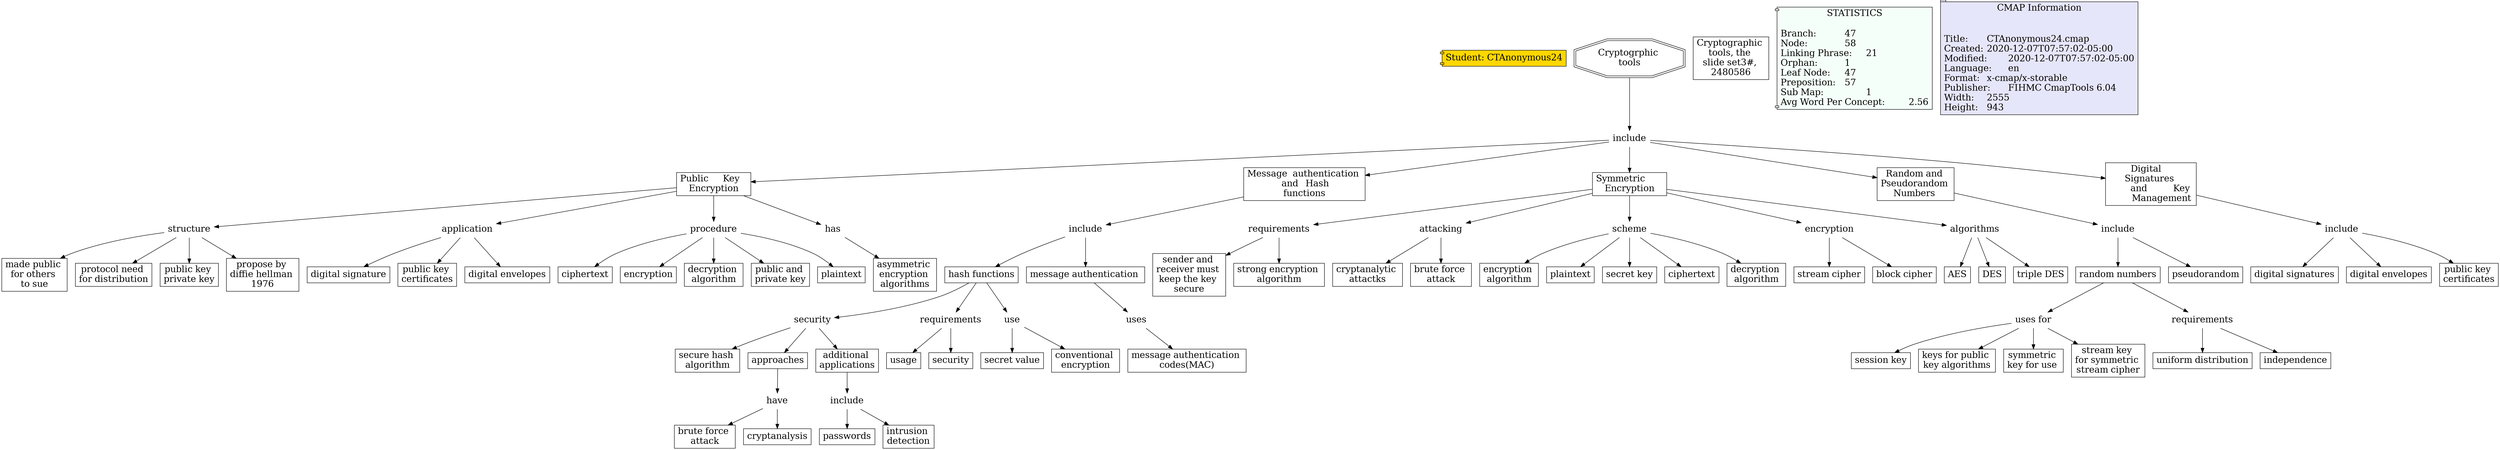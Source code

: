 // The Round Table
digraph {
	Student [label="Student: CTAnonymous24" fillcolor=gold fontsize=20 shape=component style=filled]
	"1RRFLLMTT-1NLQ7FP-1NG" [label=requirements fontsize=20 shape=none]
	"1RRFLQ1GP-29P4NSQ-1XB" [label="sender and 
receiver must 
keep the key 
secure" fillcolor=white fontsize=20 shape=rect style=filled]
	"1RRFLLMTT-1NLQ7FP-1NG" -> "1RRFLQ1GP-29P4NSQ-1XB" [constraint=true]
	"1RRFSCJXL-1HK1GBX-8VY" [label=security fontsize=20 shape=none]
	"1RRFT832K-JLHLFM-94N" [label="secure hash 
algorithm" fillcolor=white fontsize=20 shape=rect style=filled]
	"1RRFSCJXL-1HK1GBX-8VY" -> "1RRFT832K-JLHLFM-94N" [constraint=true]
	"1RRDLTTZ9-ZV2QGT-WR" [label="Public 	Key	 
Encryption" fillcolor=white fontsize=20 shape=rect style=filled]
	"1RRFQ04T9-1QZH3L6-3LJ" [label=structure fontsize=20 shape=none]
	"1RRDLTTZ9-ZV2QGT-WR" -> "1RRFQ04T9-1QZH3L6-3LJ" [constraint=true]
	"1RRFRBNDG-26G5KCM-6CH" [label="uses for" fontsize=20 shape=none]
	"1RRFRF5GX-1SCNNH3-6K0" [label="session key
" fillcolor=white fontsize=20 shape=rect style=filled]
	"1RRFRBNDG-26G5KCM-6CH" -> "1RRFRF5GX-1SCNNH3-6K0" [constraint=true]
	"1RRFQ04T9-1QZH3L6-3LJ" [label=structure fontsize=20 shape=none]
	"1RRFQ1432-10PMRF1-3WX" [label="made public 
for others 
to sue" fillcolor=white fontsize=20 shape=rect style=filled]
	"1RRFQ04T9-1QZH3L6-3LJ" -> "1RRFQ1432-10PMRF1-3WX" [constraint=true]
	"1RRFS7RY4-19K6GYL-8KD" [label=requirements fontsize=20 shape=none]
	"1RRFS7RY4-1DZNHRW-8K9" [label=usage fillcolor=white fontsize=20 shape=rect style=filled]
	"1RRFS7RY4-19K6GYL-8KD" -> "1RRFS7RY4-1DZNHRW-8K9" [constraint=true]
	"1RRDLP0KD-ZNRPXW-MJ" [label="Cryptogrphic 
tools" fillcolor=white fontsize=20 shape=doubleoctagon style=filled]
	"1RRFQX0C1-QS9ZFK-5CK" [label=include fontsize=20 shape=none]
	"1RRDLP0KD-ZNRPXW-MJ" -> "1RRFQX0C1-QS9ZFK-5CK" [constraint=true]
	"1RRFRZJFF-1NVBQXX-7VQ" [label="hash functions
" fillcolor=white fontsize=20 shape=rect style=filled]
	"1RRFS6G1N-TGYVQP-8C9" [label=use fontsize=20 shape=none]
	"1RRFRZJFF-1NVBQXX-7VQ" -> "1RRFS6G1N-TGYVQP-8C9" [constraint=true]
	"1RRFQX0C1-QS9ZFK-5CK" [label=include fontsize=20 shape=none]
	"1RRDLTT0W-1TNRGFK-WM" [label="Message	 authentication 
	and	 Hash	 
functions" fillcolor=white fontsize=20 shape=rect style=filled]
	"1RRFQX0C1-QS9ZFK-5CK" -> "1RRDLTT0W-1TNRGFK-WM" [constraint=true]
	"1RRFS6G1N-TGYVQP-8C9" [label=use fontsize=20 shape=none]
	"1RRFS70DX-39NPRB-8F3" [label="secret value
" fillcolor=white fontsize=20 shape=rect style=filled]
	"1RRFS6G1N-TGYVQP-8C9" -> "1RRFS70DX-39NPRB-8F3" [constraint=true]
	"1RRDLTPQS-1550NVC-WH" [label="Symmetric	 
Encryption" fillcolor=white fontsize=20 shape=rect style=filled]
	"1RRFLGWBS-1BQKTP7-1GJ" [label=attacking fontsize=20 shape=none]
	"1RRDLTPQS-1550NVC-WH" -> "1RRFLGWBS-1BQKTP7-1GJ" [constraint=true]
	"1RRFSCJXL-1HK1GBX-8VY" [label=security fontsize=20 shape=none]
	"1RRFSCJXL-18X8589-8VV" [label=approaches fillcolor=white fontsize=20 shape=rect style=filled]
	"1RRFSCJXL-1HK1GBX-8VY" -> "1RRFSCJXL-18X8589-8VV" [constraint=true]
	"1RRFL79XS-20S0VQG-16N" [label=scheme fontsize=20 shape=none]
	"1RRFL55Q9-1KKC8P1-XZ" [label="encryption 
algorithm" fillcolor=white fontsize=20 shape=rect style=filled]
	"1RRFL79XS-20S0VQG-16N" -> "1RRFL55Q9-1KKC8P1-XZ" [constraint=true]
	"1RRFRK7DK-1002TMK-72T" [label=include fontsize=20 shape=none]
	"1RRFRK7DK-K30Z9Z-72Q" [label="digital signatures
" fillcolor=white fontsize=20 shape=rect style=filled]
	"1RRFRK7DK-1002TMK-72T" -> "1RRFRK7DK-K30Z9Z-72Q" [constraint=true]
	"1RRFRBNDG-26G5KCM-6CH" [label="uses for" fontsize=20 shape=none]
	"1RRFRBNCZ-1KX55P5-6CD" [label="keys for public 
key algorithms
" fillcolor=white fontsize=20 shape=rect style=filled]
	"1RRFRBNDG-26G5KCM-6CH" -> "1RRFRBNCZ-1KX55P5-6CD" [constraint=true]
	"1RRFLGWBS-1BQKTP7-1GJ" [label=attacking fontsize=20 shape=none]
	"1RRFLGWBS-1VKHHNP-1GF" [label="cryptanalytic 
attactks" fillcolor=white fontsize=20 shape=rect style=filled]
	"1RRFLGWBS-1BQKTP7-1GJ" -> "1RRFLGWBS-1VKHHNP-1GF" [constraint=true]
	"1RRFR6RZ8-1R1VKMZ-634" [label=include fontsize=20 shape=none]
	"1RRFR6RZ8-820413-631" [label="random numbers
" fillcolor=white fontsize=20 shape=rect style=filled]
	"1RRFR6RZ8-1R1VKMZ-634" -> "1RRFR6RZ8-820413-631" [constraint=true]
	"1RRFM4JD6-R7CDJH-2F0" [label=encryption fontsize=20 shape=none]
	"1RRFM2WHD-YYZFPB-26K" [label="stream cipher
" fillcolor=white fontsize=20 shape=rect style=filled]
	"1RRFM4JD6-R7CDJH-2F0" -> "1RRFM2WHD-YYZFPB-26K" [constraint=true]
	"1RRFRFXH0-DGWQRS-6NW" [label=requirements fontsize=20 shape=none]
	"1RRFRFXH0-X7NQ6M-6NS" [label="uniform distribution
" fillcolor=white fontsize=20 shape=rect style=filled]
	"1RRFRFXH0-DGWQRS-6NW" -> "1RRFRFXH0-X7NQ6M-6NS" [constraint=true]
	"1RRFLGWBS-1BQKTP7-1GJ" [label=attacking fontsize=20 shape=none]
	"1RRFLHND6-14DGRQL-1J5" [label="brute force 
attack" fillcolor=white fontsize=20 shape=rect style=filled]
	"1RRFLGWBS-1BQKTP7-1GJ" -> "1RRFLHND6-14DGRQL-1J5" [constraint=true]
	"1RRFM69H6-XHBHLD-2KP" [label=algorithms fontsize=20 shape=none]
	"1RRFM7GVL-F5PX15-2N7" [label=AES fillcolor=white fontsize=20 shape=rect style=filled]
	"1RRFM69H6-XHBHLD-2KP" -> "1RRFM7GVL-F5PX15-2N7" [constraint=true]
	"1RRDLTPQS-1550NVC-WH" [label="Symmetric	 
Encryption" fillcolor=white fontsize=20 shape=rect style=filled]
	"1RRFL79XS-20S0VQG-16N" [label=scheme fontsize=20 shape=none]
	"1RRDLTPQS-1550NVC-WH" -> "1RRFL79XS-20S0VQG-16N" [constraint=true]
	"1RRFSCJXL-18X8589-8VV" [label=approaches fillcolor=white fontsize=20 shape=rect style=filled]
	"1RRFT98W3-2BRXNV2-977" [label=have fontsize=20 shape=none]
	"1RRFSCJXL-18X8589-8VV" -> "1RRFT98W3-2BRXNV2-977" [constraint=true]
	"1RRFQX0C1-QS9ZFK-5CK" [label=include fontsize=20 shape=none]
	"1RRDLTWLW-1SWV2S8-X0" [label="Random and 
Pseudorandom 
Numbers " fillcolor=white fontsize=20 shape=rect style=filled]
	"1RRFQX0C1-QS9ZFK-5CK" -> "1RRDLTWLW-1SWV2S8-X0" [constraint=true]
	"1RRFRBNDG-26G5KCM-6CH" [label="uses for" fontsize=20 shape=none]
	"1RRFRDHGH-9C7LYH-6HM" [label="symmetric 
key for use 
" fillcolor=white fontsize=20 shape=rect style=filled]
	"1RRFRBNDG-26G5KCM-6CH" -> "1RRFRDHGH-9C7LYH-6HM" [constraint=true]
	"1RRFM69H6-XHBHLD-2KP" [label=algorithms fontsize=20 shape=none]
	"1RRFM69H6-KVTQ2T-2KL" [label=DES fillcolor=white fontsize=20 shape=rect style=filled]
	"1RRFM69H6-XHBHLD-2KP" -> "1RRFM69H6-KVTQ2T-2KL" [constraint=true]
	"1RRFL79XS-20S0VQG-16N" [label=scheme fontsize=20 shape=none]
	"1RRFL3M5X-14N6KGS-WR" [label=plaintext fillcolor=white fontsize=20 shape=rect style=filled]
	"1RRFL79XS-20S0VQG-16N" -> "1RRFL3M5X-14N6KGS-WR" [constraint=true]
	"1RRFM69H6-XHBHLD-2KP" [label=algorithms fontsize=20 shape=none]
	"1RRFM73Z0-29K23NK-2MB" [label="triple DES
" fillcolor=white fontsize=20 shape=rect style=filled]
	"1RRFM69H6-XHBHLD-2KP" -> "1RRFM73Z0-29K23NK-2MB" [constraint=true]
	"1RRFR236M-GH03MX-5R1" [label=application fontsize=20 shape=none]
	"1RRFR236M-R26H8F-5QY" [label="digital signature
" fillcolor=white fontsize=20 shape=rect style=filled]
	"1RRFR236M-GH03MX-5R1" -> "1RRFR236M-R26H8F-5QY" [constraint=true]
	"1RRFTCYCG-1DCJPJK-9DK" [label=include fontsize=20 shape=none]
	"1RRFTBYND-19ZW109-99W" [label=passwords fillcolor=white fontsize=20 shape=rect style=filled]
	"1RRFTCYCG-1DCJPJK-9DK" -> "1RRFTBYND-19ZW109-99W" [constraint=true]
	"1RRFLLMTT-1NLQ7FP-1NG" [label=requirements fontsize=20 shape=none]
	"1RRFLLMTT-2DS8TP1-1NC" [label="strong encryption 
algorithm" fillcolor=white fontsize=20 shape=rect style=filled]
	"1RRFLLMTT-1NLQ7FP-1NG" -> "1RRFLLMTT-2DS8TP1-1NC" [constraint=true]
	"1RRFRZJFF-1NVBQXX-7VQ" [label="hash functions
" fillcolor=white fontsize=20 shape=rect style=filled]
	"1RRFSCJXL-1HK1GBX-8VY" [label=security fontsize=20 shape=none]
	"1RRFRZJFF-1NVBQXX-7VQ" -> "1RRFSCJXL-1HK1GBX-8VY" [constraint=true]
	"1RRFL79XS-20S0VQG-16N" [label=scheme fontsize=20 shape=none]
	"1RRFL5JKW-1HM5BJ9-YS" [label="secret key
" fillcolor=white fontsize=20 shape=rect style=filled]
	"1RRFL79XS-20S0VQG-16N" -> "1RRFL5JKW-1HM5BJ9-YS" [constraint=true]
	"1RRFQ65MP-J1KHNK-4G8" [label=procedure fontsize=20 shape=none]
	"1RRFQ71LC-95FNP-4JP" [label=ciphertext fillcolor=white fontsize=20 shape=rect style=filled]
	"1RRFQ65MP-J1KHNK-4G8" -> "1RRFQ71LC-95FNP-4JP" [constraint=true]
	"1RRFQ65MP-J1KHNK-4G8" [label=procedure fontsize=20 shape=none]
	"1RRFQ6WDB-1T6874S-4HQ" [label=encryption fillcolor=white fontsize=20 shape=rect style=filled]
	"1RRFQ65MP-J1KHNK-4G8" -> "1RRFQ6WDB-1T6874S-4HQ" [constraint=true]
	"1RRFR6RZ8-1R1VKMZ-634" [label=include fontsize=20 shape=none]
	"1RRFR774J-1MBHDQK-64P" [label=pseudorandom fillcolor=white fontsize=20 shape=rect style=filled]
	"1RRFR6RZ8-1R1VKMZ-634" -> "1RRFR774J-1MBHDQK-64P" [constraint=true]
	"1RRFQX0C1-QS9ZFK-5CK" [label=include fontsize=20 shape=none]
	"1RRDLTVT2-9KH472-WW" [label=" Digital	 
Signatures 
	and 	Key 
	Management" fillcolor=white fontsize=20 shape=rect style=filled]
	"1RRFQX0C1-QS9ZFK-5CK" -> "1RRDLTVT2-9KH472-WW" [constraint=true]
	"1RRFQ04T9-1QZH3L6-3LJ" [label=structure fontsize=20 shape=none]
	"1RRFQ1NYZ-28RQNKS-40F" [label="protocol need 
for distribution
" fillcolor=white fontsize=20 shape=rect style=filled]
	"1RRFQ04T9-1QZH3L6-3LJ" -> "1RRFQ1NYZ-28RQNKS-40F" [constraint=true]
	"1RRDLTPQS-1550NVC-WH" [label="Symmetric	 
Encryption" fillcolor=white fontsize=20 shape=rect style=filled]
	"1RRFM4JD6-R7CDJH-2F0" [label=encryption fontsize=20 shape=none]
	"1RRDLTPQS-1550NVC-WH" -> "1RRFM4JD6-R7CDJH-2F0" [constraint=true]
	"1RRFRK7DK-1002TMK-72T" [label=include fontsize=20 shape=none]
	"1RRFRLX19-46N4B4-7D7" [label="digital envelopes
" fillcolor=white fontsize=20 shape=rect style=filled]
	"1RRFRK7DK-1002TMK-72T" -> "1RRFRLX19-46N4B4-7D7" [constraint=true]
	"1RRFQ65MP-J1KHNK-4G8" [label=procedure fontsize=20 shape=none]
	"1RRFQ8LTL-16GGG28-4M1" [label="decryption 
algorithm" fillcolor=white fontsize=20 shape=rect style=filled]
	"1RRFQ65MP-J1KHNK-4G8" -> "1RRFQ8LTL-16GGG28-4M1" [constraint=true]
	"1RRFT8LGD-1W527CZ-95V" [label="additional 
applications" fillcolor=white fontsize=20 shape=rect style=filled]
	"1RRFTCYCG-1DCJPJK-9DK" [label=include fontsize=20 shape=none]
	"1RRFT8LGD-1W527CZ-95V" -> "1RRFTCYCG-1DCJPJK-9DK" [constraint=true]
	"1RRFR0LPW-2H4KYH-5L6" [label=has fontsize=20 shape=none]
	"1RRFR0LPW-2CWFFRR-5L3" [label="asymmetric 
encryption 
algorithms" fillcolor=white fontsize=20 shape=rect style=filled]
	"1RRFR0LPW-2H4KYH-5L6" -> "1RRFR0LPW-2CWFFRR-5L3" [constraint=true]
	"1RRFT98W3-2BRXNV2-977" [label=have fontsize=20 shape=none]
	"1RRFTB6ZP-LT2ZC7-98N" [label="brute force 
attack" fillcolor=white fontsize=20 shape=rect style=filled]
	"1RRFT98W3-2BRXNV2-977" -> "1RRFTB6ZP-LT2ZC7-98N" [constraint=true]
	"1RRDLTWLW-1SWV2S8-X0" [label="Random and 
Pseudorandom 
Numbers " fillcolor=white fontsize=20 shape=rect style=filled]
	"1RRFR6RZ8-1R1VKMZ-634" [label=include fontsize=20 shape=none]
	"1RRDLTWLW-1SWV2S8-X0" -> "1RRFR6RZ8-1R1VKMZ-634" [constraint=true]
	"1RRFRYTRM-1XTGC7S-7ST" [label=include fontsize=20 shape=none]
	"1RRFRYTR4-4TBBWB-7SQ" [label="message authentication 
" fillcolor=white fontsize=20 shape=rect style=filled]
	"1RRFRYTRM-1XTGC7S-7ST" -> "1RRFRYTR4-4TBBWB-7SQ" [constraint=true]
	"1RRFSCJXL-1HK1GBX-8VY" [label=security fontsize=20 shape=none]
	"1RRFT8LGD-1W527CZ-95V" [label="additional 
applications" fillcolor=white fontsize=20 shape=rect style=filled]
	"1RRFSCJXL-1HK1GBX-8VY" -> "1RRFT8LGD-1W527CZ-95V" [constraint=true]
	"1RRFR6RZ8-820413-631" [label="random numbers
" fillcolor=white fontsize=20 shape=rect style=filled]
	"1RRFRFXH0-DGWQRS-6NW" [label=requirements fontsize=20 shape=none]
	"1RRFR6RZ8-820413-631" -> "1RRFRFXH0-DGWQRS-6NW" [constraint=true]
	"1RRDLTTZ9-ZV2QGT-WR" [label="Public 	Key	 
Encryption" fillcolor=white fontsize=20 shape=rect style=filled]
	"1RRFR0LPW-2H4KYH-5L6" [label=has fontsize=20 shape=none]
	"1RRDLTTZ9-ZV2QGT-WR" -> "1RRFR0LPW-2H4KYH-5L6" [constraint=true]
	"1RRFS6G1N-TGYVQP-8C9" [label=use fontsize=20 shape=none]
	"1RRFS6G1N-1D2PFXG-8C6" [label="conventional 
encryption" fillcolor=white fontsize=20 shape=rect style=filled]
	"1RRFS6G1N-TGYVQP-8C9" -> "1RRFS6G1N-1D2PFXG-8C6" [constraint=true]
	"1RRDLTPQS-1550NVC-WH" [label="Symmetric	 
Encryption" fillcolor=white fontsize=20 shape=rect style=filled]
	"1RRFLLMTT-1NLQ7FP-1NG" [label=requirements fontsize=20 shape=none]
	"1RRDLTPQS-1550NVC-WH" -> "1RRFLLMTT-1NLQ7FP-1NG" [constraint=true]
	"1RRFQ04T9-1QZH3L6-3LJ" [label=structure fontsize=20 shape=none]
	"1RRFQ0Z53-295TT42-3WB" [label="public key 
private key
" fillcolor=white fontsize=20 shape=rect style=filled]
	"1RRFQ04T9-1QZH3L6-3LJ" -> "1RRFQ0Z53-295TT42-3WB" [constraint=true]
	"1RRFR6RZ8-820413-631" [label="random numbers
" fillcolor=white fontsize=20 shape=rect style=filled]
	"1RRFRBNDG-26G5KCM-6CH" [label="uses for" fontsize=20 shape=none]
	"1RRFR6RZ8-820413-631" -> "1RRFRBNDG-26G5KCM-6CH" [constraint=true]
	"1RRFTCYCG-1DCJPJK-9DK" [label=include fontsize=20 shape=none]
	"1RRFTD5PR-24T20W0-9FG" [label="intrusion 
detection" fillcolor=white fontsize=20 shape=rect style=filled]
	"1RRFTCYCG-1DCJPJK-9DK" -> "1RRFTD5PR-24T20W0-9FG" [constraint=true]
	"1RRFRBNDG-26G5KCM-6CH" [label="uses for" fontsize=20 shape=none]
	"1RRFRCM9L-N3RS78-6FP" [label="stream key 
for symmetric 
stream cipher
" fillcolor=white fontsize=20 shape=rect style=filled]
	"1RRFRBNDG-26G5KCM-6CH" -> "1RRFRCM9L-N3RS78-6FP" [constraint=true]
	"1RRFRK7DK-1002TMK-72T" [label=include fontsize=20 shape=none]
	"1RRFRLF44-1TBV5YY-784" [label="public key 
certificates" fillcolor=white fontsize=20 shape=rect style=filled]
	"1RRFRK7DK-1002TMK-72T" -> "1RRFRLF44-1TBV5YY-784" [constraint=true]
	"1RRDLTPQS-1550NVC-WH" [label="Symmetric	 
Encryption" fillcolor=white fontsize=20 shape=rect style=filled]
	"1RRFM69H6-XHBHLD-2KP" [label=algorithms fontsize=20 shape=none]
	"1RRDLTPQS-1550NVC-WH" -> "1RRFM69H6-XHBHLD-2KP" [constraint=true]
	"1RRFT98W3-2BRXNV2-977" [label=have fontsize=20 shape=none]
	"1RRFT98W3-27PF1FV-974" [label=cryptanalysis fillcolor=white fontsize=20 shape=rect style=filled]
	"1RRFT98W3-2BRXNV2-977" -> "1RRFT98W3-27PF1FV-974" [constraint=true]
	"1RRFL79XS-20S0VQG-16N" [label=scheme fontsize=20 shape=none]
	"1RRFL61SD-N1XFCL-12C" [label=ciphertext fillcolor=white fontsize=20 shape=rect style=filled]
	"1RRFL79XS-20S0VQG-16N" -> "1RRFL61SD-N1XFCL-12C" [constraint=true]
	"1RRFQX0C1-QS9ZFK-5CK" [label=include fontsize=20 shape=none]
	"1RRDLTPQS-1550NVC-WH" [label="Symmetric	 
Encryption" fillcolor=white fontsize=20 shape=rect style=filled]
	"1RRFQX0C1-QS9ZFK-5CK" -> "1RRDLTPQS-1550NVC-WH" [constraint=true]
	"1RRDLTTZ9-ZV2QGT-WR" [label="Public 	Key	 
Encryption" fillcolor=white fontsize=20 shape=rect style=filled]
	"1RRFQ65MP-J1KHNK-4G8" [label=procedure fontsize=20 shape=none]
	"1RRDLTTZ9-ZV2QGT-WR" -> "1RRFQ65MP-J1KHNK-4G8" [constraint=true]
	"1RRFR236M-GH03MX-5R1" [label=application fontsize=20 shape=none]
	"1RRFR2SN1-XK67CK-5SQ" [label="public key 
certificates" fillcolor=white fontsize=20 shape=rect style=filled]
	"1RRFR236M-GH03MX-5R1" -> "1RRFR2SN1-XK67CK-5SQ" [constraint=true]
	"1RRFS7RY4-19K6GYL-8KD" [label=requirements fontsize=20 shape=none]
	"1RRFS8CSR-1CZYNGY-8LS" [label=security fillcolor=white fontsize=20 shape=rect style=filled]
	"1RRFS7RY4-19K6GYL-8KD" -> "1RRFS8CSR-1CZYNGY-8LS" [constraint=true]
	"1RRFL79XS-20S0VQG-16N" [label=scheme fontsize=20 shape=none]
	"1RRFL6GY7-2D6GWJ-15P" [label="decryption 
algorithm" fillcolor=white fontsize=20 shape=rect style=filled]
	"1RRFL79XS-20S0VQG-16N" -> "1RRFL6GY7-2D6GWJ-15P" [constraint=true]
	"1RRFRFXH0-DGWQRS-6NW" [label=requirements fontsize=20 shape=none]
	"1RRFRGW6C-18R8DKZ-6QT" [label=independence fillcolor=white fontsize=20 shape=rect style=filled]
	"1RRFRFXH0-DGWQRS-6NW" -> "1RRFRGW6C-18R8DKZ-6QT" [constraint=true]
	"1RRFS4X6F-1N2Q2HL-85J" [label=uses fontsize=20 shape=none]
	"1RRFS4X5X-20V1XNL-85F" [label="message authentication 
codes(MAC)" fillcolor=white fontsize=20 shape=rect style=filled]
	"1RRFS4X6F-1N2Q2HL-85J" -> "1RRFS4X5X-20V1XNL-85F" [constraint=true]
	"1RRFQ65MP-J1KHNK-4G8" [label=procedure fontsize=20 shape=none]
	"1RRFQ6Z06-61XBZC-4J6" [label="public and 
private key
" fillcolor=white fontsize=20 shape=rect style=filled]
	"1RRFQ65MP-J1KHNK-4G8" -> "1RRFQ6Z06-61XBZC-4J6" [constraint=true]
	"1RRFRZJFF-1NVBQXX-7VQ" [label="hash functions
" fillcolor=white fontsize=20 shape=rect style=filled]
	"1RRFS7RY4-19K6GYL-8KD" [label=requirements fontsize=20 shape=none]
	"1RRFRZJFF-1NVBQXX-7VQ" -> "1RRFS7RY4-19K6GYL-8KD" [constraint=true]
	"1RRFQ65MP-J1KHNK-4G8" [label=procedure fontsize=20 shape=none]
	"1RRFQ65MP-PTJ9XH-4G5" [label=plaintext fillcolor=white fontsize=20 shape=rect style=filled]
	"1RRFQ65MP-J1KHNK-4G8" -> "1RRFQ65MP-PTJ9XH-4G5" [constraint=true]
	"1RRFQX0C1-QS9ZFK-5CK" [label=include fontsize=20 shape=none]
	"1RRDLTTZ9-ZV2QGT-WR" [label="Public 	Key	 
Encryption" fillcolor=white fontsize=20 shape=rect style=filled]
	"1RRFQX0C1-QS9ZFK-5CK" -> "1RRDLTTZ9-ZV2QGT-WR" [constraint=true]
	"1RRFRYTRM-1XTGC7S-7ST" [label=include fontsize=20 shape=none]
	"1RRFRZJFF-1NVBQXX-7VQ" [label="hash functions
" fillcolor=white fontsize=20 shape=rect style=filled]
	"1RRFRYTRM-1XTGC7S-7ST" -> "1RRFRZJFF-1NVBQXX-7VQ" [constraint=true]
	"1RRFR236M-GH03MX-5R1" [label=application fontsize=20 shape=none]
	"1RRFR37NY-1GWH4VP-5V2" [label="digital envelopes
" fillcolor=white fontsize=20 shape=rect style=filled]
	"1RRFR236M-GH03MX-5R1" -> "1RRFR37NY-1GWH4VP-5V2" [constraint=true]
	"1RRDLTT0W-1TNRGFK-WM" [label="Message	 authentication 
	and	 Hash	 
functions" fillcolor=white fontsize=20 shape=rect style=filled]
	"1RRFRYTRM-1XTGC7S-7ST" [label=include fontsize=20 shape=none]
	"1RRDLTT0W-1TNRGFK-WM" -> "1RRFRYTRM-1XTGC7S-7ST" [constraint=true]
	"1RRFRYTR4-4TBBWB-7SQ" [label="message authentication 
" fillcolor=white fontsize=20 shape=rect style=filled]
	"1RRFS4X6F-1N2Q2HL-85J" [label=uses fontsize=20 shape=none]
	"1RRFRYTR4-4TBBWB-7SQ" -> "1RRFS4X6F-1N2Q2HL-85J" [constraint=true]
	"1RRDLTVT2-9KH472-WW" [label=" Digital	 
Signatures 
	and 	Key 
	Management" fillcolor=white fontsize=20 shape=rect style=filled]
	"1RRFRK7DK-1002TMK-72T" [label=include fontsize=20 shape=none]
	"1RRDLTVT2-9KH472-WW" -> "1RRFRK7DK-1002TMK-72T" [constraint=true]
	"1RRFQ04T9-1QZH3L6-3LJ" [label=structure fontsize=20 shape=none]
	"1RRFQ04T9-16WPN33-3LF" [label="propose by 
diffie hellman 
1976" fillcolor=white fontsize=20 shape=rect style=filled]
	"1RRFQ04T9-1QZH3L6-3LJ" -> "1RRFQ04T9-16WPN33-3LF" [constraint=true]
	"1RRFM4JD6-R7CDJH-2F0" [label=encryption fontsize=20 shape=none]
	"1RRFM2MXJ-1PKD0TQ-260" [label="block cipher
" fillcolor=white fontsize=20 shape=rect style=filled]
	"1RRFM4JD6-R7CDJH-2F0" -> "1RRFM2MXJ-1PKD0TQ-260" [constraint=true]
	"1RRDLTTZ9-ZV2QGT-WR" [label="Public 	Key	 
Encryption" fillcolor=white fontsize=20 shape=rect style=filled]
	"1RRFR236M-GH03MX-5R1" [label=application fontsize=20 shape=none]
	"1RRDLTTZ9-ZV2QGT-WR" -> "1RRFR236M-GH03MX-5R1" [constraint=true]
	"1RRDLLD9J-91R7R4-CX" [label="Cryptographic 
tools, the 
slide set3#, 
2480586" fillcolor=white fontsize=20 shape=rect style=filled]
	statictics [label="STATISTICS
\lBranch:		47\lNode:		58\lLinking Phrase:	21\lOrphan:		1\lLeaf Node:	47\lPreposition:	57\lSub Map:		1\lAvg Word Per Concept:	2.56\l" Gsplines=true fillcolor="#F5FFFA" fontsize=20 shape=component style=filled]
	file_info [label="CMAP Information

\lTitle:	CTAnonymous24.cmap\lCreated:	2020-12-07T07:57:02-05:00\lModified:	2020-12-07T07:57:02-05:00\lLanguage:	en\lFormat:	x-cmap/x-storable\lPublisher:	FIHMC CmapTools 6.04\lWidth:	2555\lHeight:	943\l" Gsplines=true fillcolor="#E6E6FA" fontsize=20 shape=tab style=filled]
}
